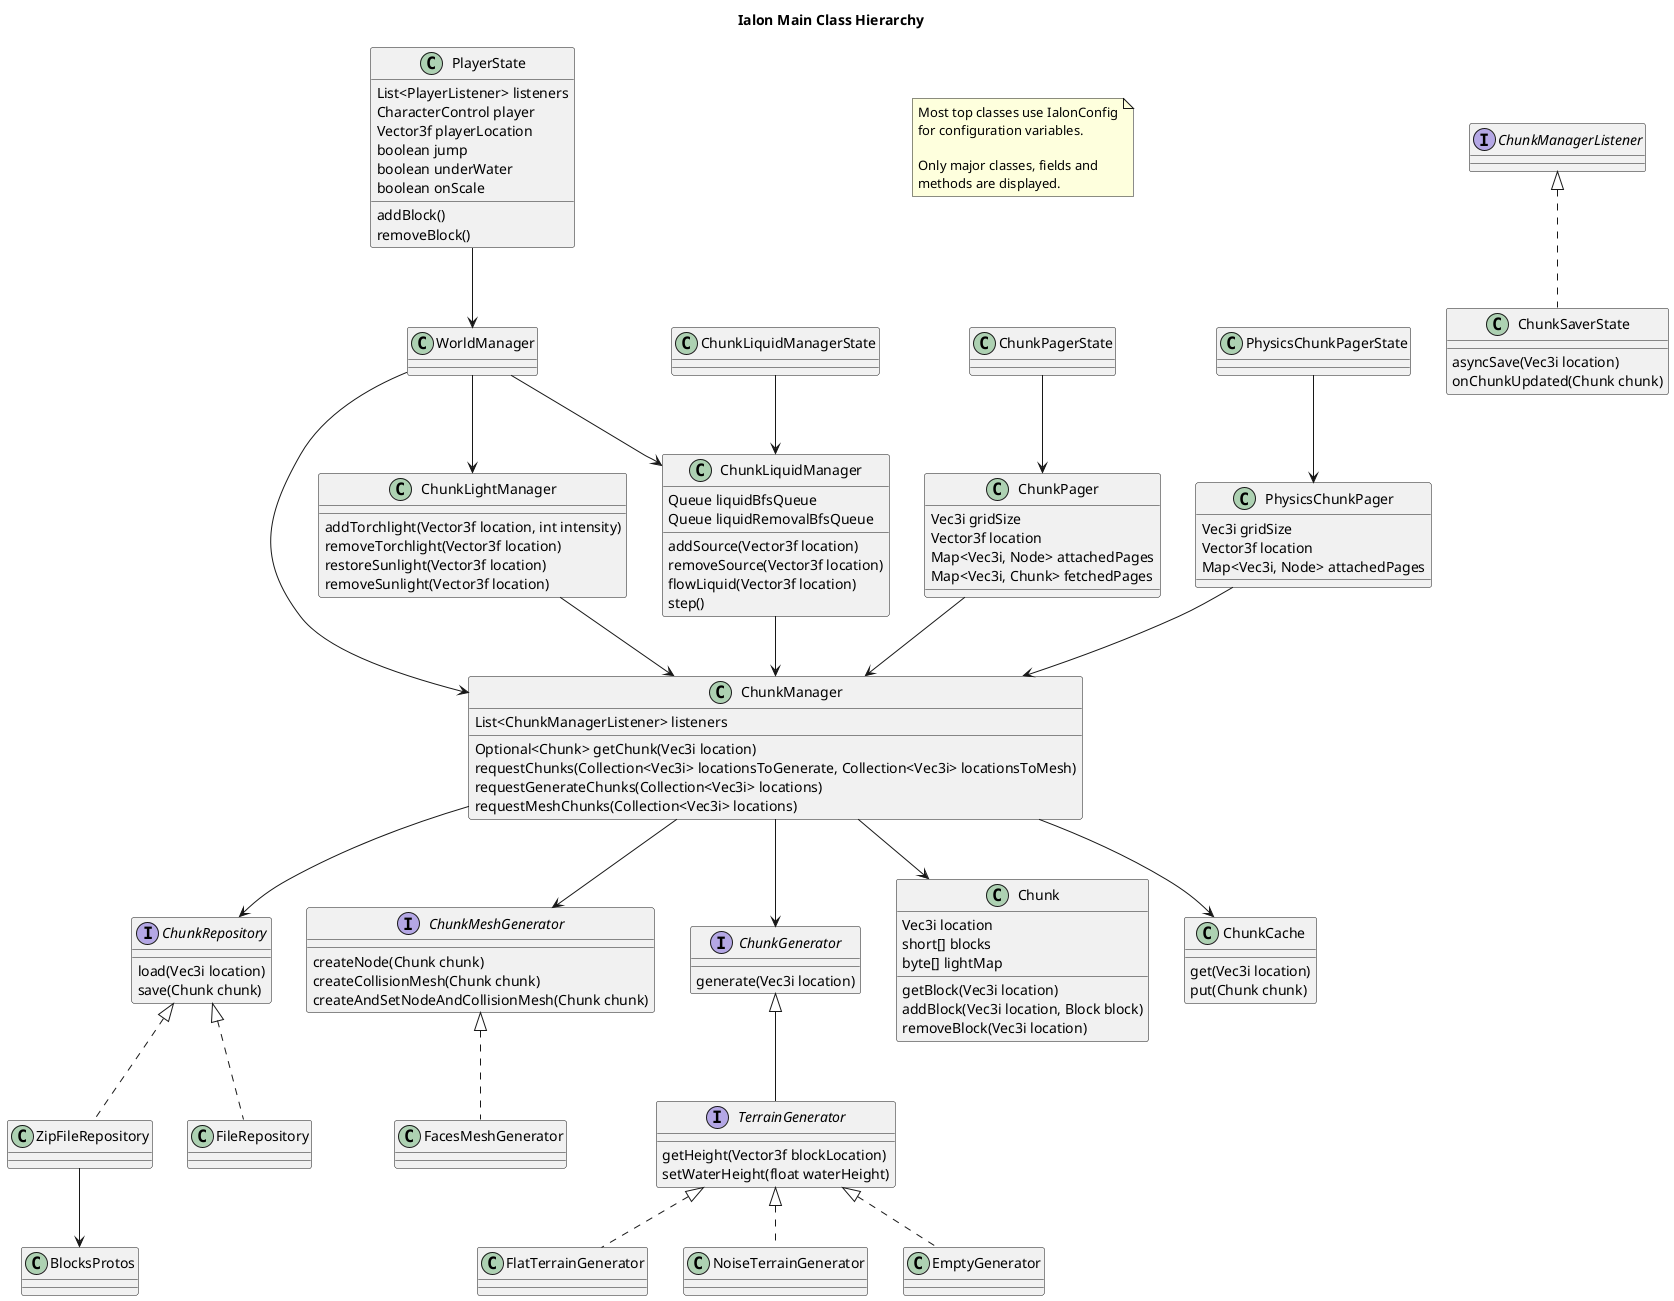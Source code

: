 @startuml
title Ialon Main Class Hierarchy

'class Ialon

class PlayerState {
  List<PlayerListener> listeners
  CharacterControl player
  Vector3f playerLocation
  boolean jump
  boolean underWater
  boolean onScale
  addBlock()
  removeBlock()
}

note as N1
Most top classes use IalonConfig
for configuration variables.

Only major classes, fields and
methods are displayed.
end note

interface ChunkRepository {
  load(Vec3i location)
  save(Chunk chunk)
}

interface ChunkMeshGenerator {
  createNode(Chunk chunk)
  createCollisionMesh(Chunk chunk)
  createAndSetNodeAndCollisionMesh(Chunk chunk)
}

interface ChunkGenerator {
  generate(Vec3i location)
}

interface TerrainGenerator extends ChunkGenerator {
  getHeight(Vector3f blockLocation)
  setWaterHeight(float waterHeight)
}

class FlatTerrainGenerator implements TerrainGenerator
class NoiseTerrainGenerator implements TerrainGenerator
class EmptyGenerator implements TerrainGenerator
class FacesMeshGenerator implements ChunkMeshGenerator
class ZipFileRepository implements ChunkRepository
class FileRepository implements ChunkRepository

class ChunkSaverState implements ChunkManagerListener {
  asyncSave(Vec3i location)
  onChunkUpdated(Chunk chunk)
}

class ChunkManager {
  List<ChunkManagerListener> listeners
  Optional<Chunk> getChunk(Vec3i location)
  requestChunks(Collection<Vec3i> locationsToGenerate, Collection<Vec3i> locationsToMesh)
  requestGenerateChunks(Collection<Vec3i> locations)
  requestMeshChunks(Collection<Vec3i> locations)
}

class Chunk {
  Vec3i location
  short[] blocks
  byte[] lightMap
  getBlock(Vec3i location)
  addBlock(Vec3i location, Block block)
  removeBlock(Vec3i location)
}

class ChunkPager {
  Vec3i gridSize
  Vector3f location
  Map<Vec3i, Node> attachedPages
  Map<Vec3i, Chunk> fetchedPages
}

class PhysicsChunkPager {
  Vec3i gridSize
  Vector3f location
  Map<Vec3i, Node> attachedPages
}

class ChunkCache {
  get(Vec3i location)
  put(Chunk chunk)
}

PlayerState --> WorldManager

ChunkManager --> Chunk
ChunkManager --> ChunkCache
ChunkManager --> ChunkRepository
ChunkManager --> ChunkGenerator
ChunkManager --> ChunkMeshGenerator

class ChunkLiquidManager {
  Queue liquidBfsQueue
  Queue liquidRemovalBfsQueue
  addSource(Vector3f location)
  removeSource(Vector3f location)
  flowLiquid(Vector3f location)
  step()
}

class ChunkLightManager {
  addTorchlight(Vector3f location, int intensity)
  removeTorchlight(Vector3f location)
  restoreSunlight(Vector3f location)
  removeSunlight(Vector3f location)
}

WorldManager --> ChunkManager
WorldManager --> ChunkLightManager
WorldManager --> ChunkLiquidManager

ChunkLiquidManager --> ChunkManager
ChunkLiquidManagerState --> ChunkLiquidManager
ChunkLightManager --> ChunkManager

ChunkPager --> ChunkManager
ChunkPagerState --> ChunkPager
PhysicsChunkPager --> ChunkManager
PhysicsChunkPagerState --> PhysicsChunkPager

ZipFileRepository --> BlocksProtos
'Ialon --> PlayerState
'Ialon --> ChunkPagerState
'Ialon --> BlockSelectionState
'Ialon --> ChunkLiquidManagerState
'Ialon --> PhysicsChunkPagerState

@enduml